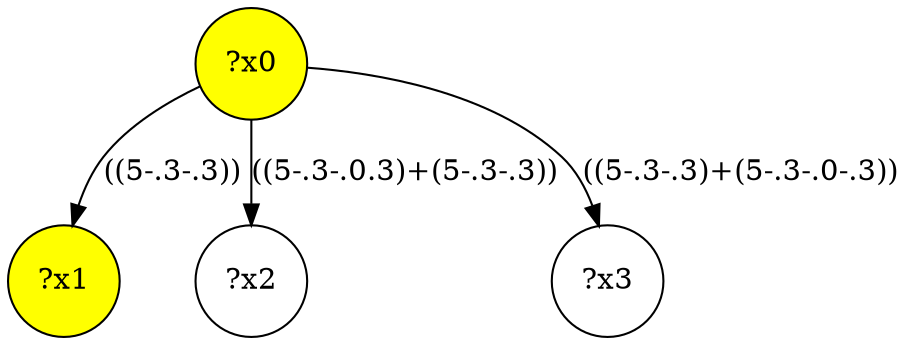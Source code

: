 digraph g {
	x0 [fillcolor="yellow", style="filled," shape=circle, label="?x0"];
	x1 [fillcolor="yellow", style="filled," shape=circle, label="?x1"];
	x0 -> x1 [label="((5-.3-.3))"];
	x2 [shape=circle, label="?x2"];
	x0 -> x2 [label="((5-.3-.0.3)+(5-.3-.3))"];
	x3 [shape=circle, label="?x3"];
	x0 -> x3 [label="((5-.3-.3)+(5-.3-.0-.3))"];
}
